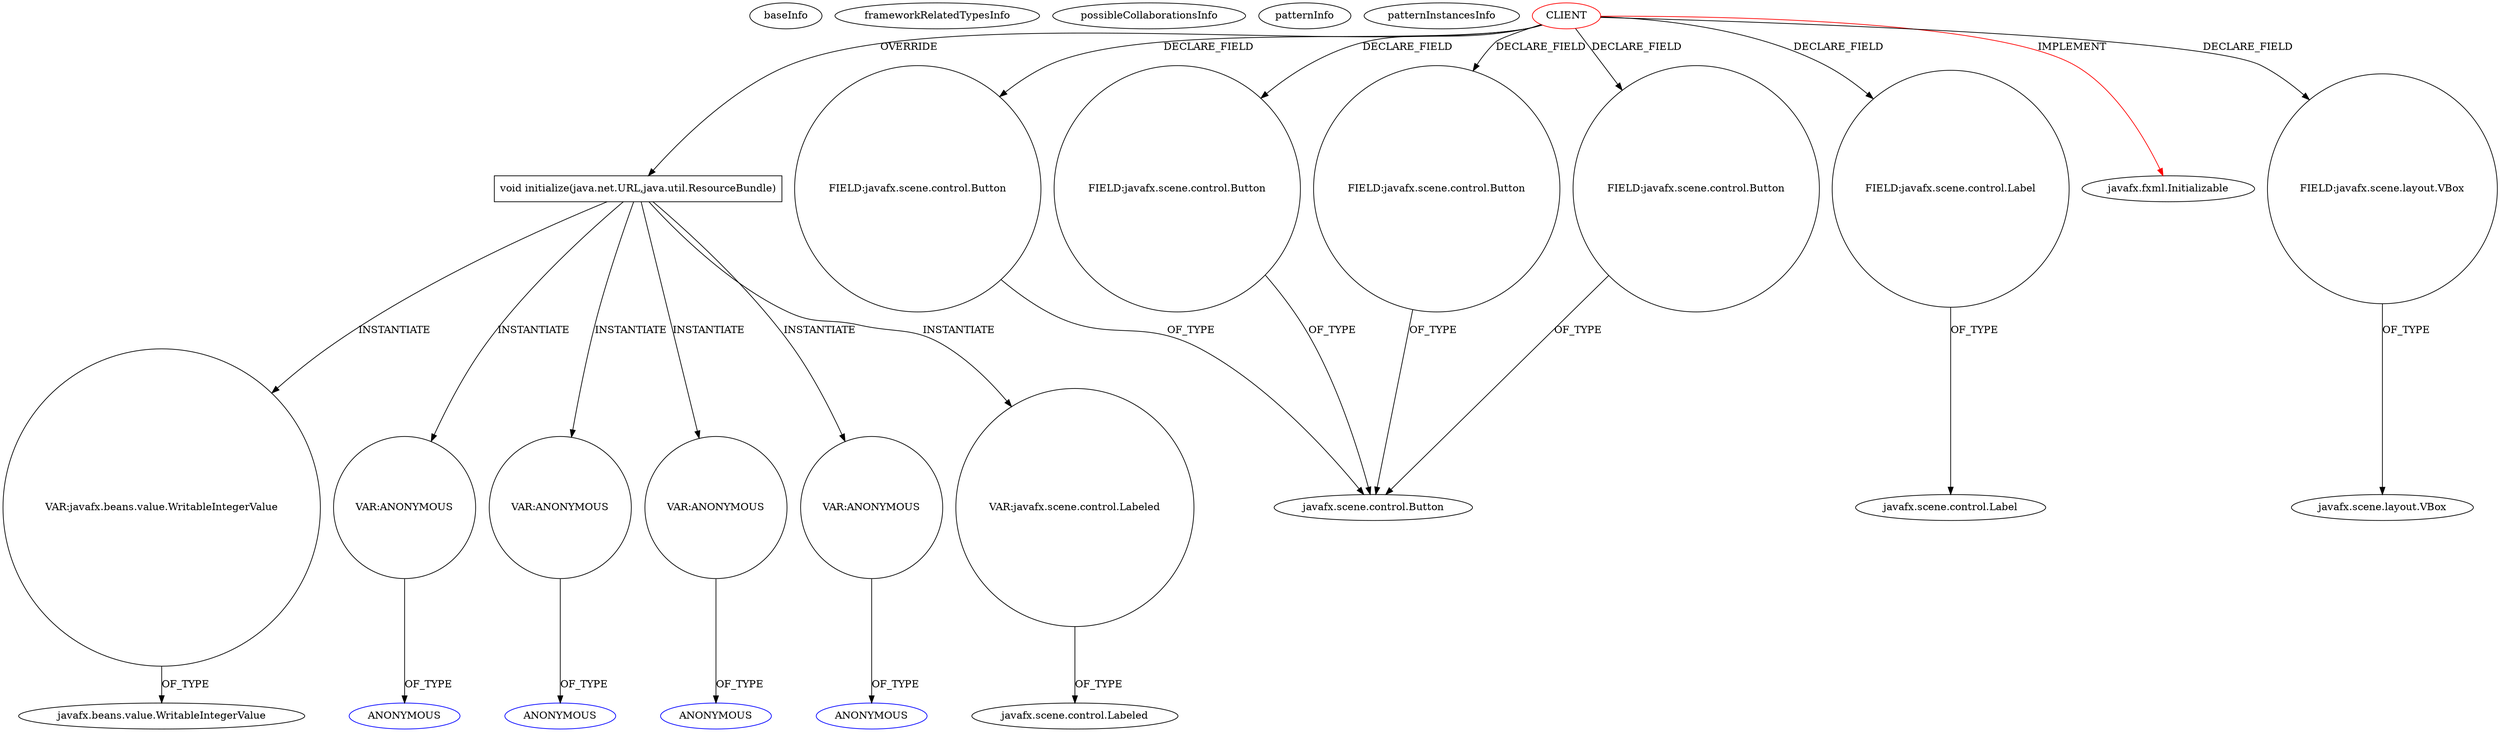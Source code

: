 digraph {
baseInfo[graphId=2987,category="pattern",isAnonymous=false,possibleRelation=false]
frameworkRelatedTypesInfo[0="javafx.fxml.Initializable"]
possibleCollaborationsInfo[]
patternInfo[frequency=2.0,patternRootClient=0]
patternInstancesInfo[0="soonzsoonz-QuickFoot~/soonzsoonz-QuickFoot/QuickFoot-master/src/application/FXMLAdoptionController.java~FXMLAdoptionController~4247",1="bianconejo-CEFX~/bianconejo-CEFX/CEFX-master/src/cefx/CECommandeController.java~CECommandeController~2084"]
122[label="javafx.beans.value.WritableIntegerValue",vertexType="FRAMEWORK_INTERFACE_TYPE",isFrameworkType=false]
120[label="VAR:javafx.beans.value.WritableIntegerValue",vertexType="VARIABLE_EXPRESION",isFrameworkType=false,shape=circle]
104[label="void initialize(java.net.URL,java.util.ResourceBundle)",vertexType="OVERRIDING_METHOD_DECLARATION",isFrameworkType=false,shape=box]
0[label="CLIENT",vertexType="ROOT_CLIENT_CLASS_DECLARATION",isFrameworkType=false,color=red]
12[label="FIELD:javafx.scene.control.Button",vertexType="FIELD_DECLARATION",isFrameworkType=false,shape=circle]
18[label="FIELD:javafx.scene.control.Button",vertexType="FIELD_DECLARATION",isFrameworkType=false,shape=circle]
6[label="FIELD:javafx.scene.control.Button",vertexType="FIELD_DECLARATION",isFrameworkType=false,shape=circle]
10[label="FIELD:javafx.scene.control.Button",vertexType="FIELD_DECLARATION",isFrameworkType=false,shape=circle]
58[label="FIELD:javafx.scene.control.Label",vertexType="FIELD_DECLARATION",isFrameworkType=false,shape=circle]
55[label="javafx.scene.control.Label",vertexType="FRAMEWORK_CLASS_TYPE",isFrameworkType=false]
7[label="javafx.scene.control.Button",vertexType="FRAMEWORK_CLASS_TYPE",isFrameworkType=false]
336[label="VAR:ANONYMOUS",vertexType="VARIABLE_EXPRESION",isFrameworkType=false,shape=circle]
337[label="ANONYMOUS",vertexType="REFERENCE_ANONYMOUS_DECLARATION",isFrameworkType=false,color=blue]
200[label="VAR:ANONYMOUS",vertexType="VARIABLE_EXPRESION",isFrameworkType=false,shape=circle]
282[label="VAR:ANONYMOUS",vertexType="VARIABLE_EXPRESION",isFrameworkType=false,shape=circle]
370[label="VAR:ANONYMOUS",vertexType="VARIABLE_EXPRESION",isFrameworkType=false,shape=circle]
1[label="javafx.fxml.Initializable",vertexType="FRAMEWORK_INTERFACE_TYPE",isFrameworkType=false]
371[label="ANONYMOUS",vertexType="REFERENCE_ANONYMOUS_DECLARATION",isFrameworkType=false,color=blue]
236[label="VAR:javafx.scene.control.Labeled",vertexType="VARIABLE_EXPRESION",isFrameworkType=false,shape=circle]
201[label="ANONYMOUS",vertexType="REFERENCE_ANONYMOUS_DECLARATION",isFrameworkType=false,color=blue]
283[label="ANONYMOUS",vertexType="REFERENCE_ANONYMOUS_DECLARATION",isFrameworkType=false,color=blue]
16[label="FIELD:javafx.scene.layout.VBox",vertexType="FIELD_DECLARATION",isFrameworkType=false,shape=circle]
17[label="javafx.scene.layout.VBox",vertexType="FRAMEWORK_CLASS_TYPE",isFrameworkType=false]
238[label="javafx.scene.control.Labeled",vertexType="FRAMEWORK_CLASS_TYPE",isFrameworkType=false]
104->120[label="INSTANTIATE"]
0->104[label="OVERRIDE"]
120->122[label="OF_TYPE"]
236->238[label="OF_TYPE"]
104->200[label="INSTANTIATE"]
200->201[label="OF_TYPE"]
0->58[label="DECLARE_FIELD"]
10->7[label="OF_TYPE"]
0->1[label="IMPLEMENT",color=red]
370->371[label="OF_TYPE"]
0->12[label="DECLARE_FIELD"]
18->7[label="OF_TYPE"]
104->236[label="INSTANTIATE"]
0->18[label="DECLARE_FIELD"]
0->10[label="DECLARE_FIELD"]
16->17[label="OF_TYPE"]
12->7[label="OF_TYPE"]
104->336[label="INSTANTIATE"]
6->7[label="OF_TYPE"]
58->55[label="OF_TYPE"]
282->283[label="OF_TYPE"]
104->370[label="INSTANTIATE"]
336->337[label="OF_TYPE"]
0->16[label="DECLARE_FIELD"]
0->6[label="DECLARE_FIELD"]
104->282[label="INSTANTIATE"]
}
